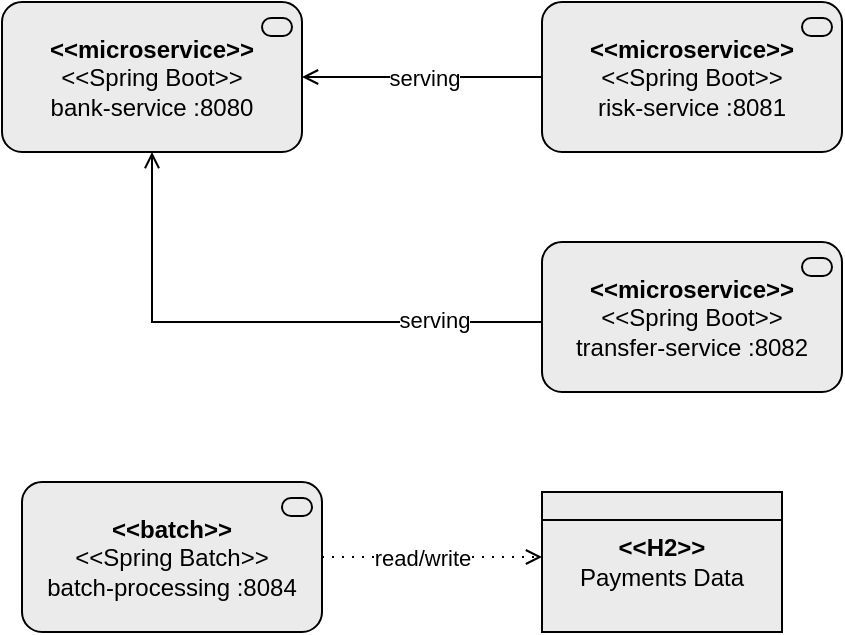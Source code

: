 <mxfile version="23.1.6" type="device">
  <diagram name="Architecture" id="cZkWRRkF8DNomMUPQQeo">
    <mxGraphModel dx="819" dy="507" grid="1" gridSize="10" guides="1" tooltips="1" connect="1" arrows="1" fold="1" page="1" pageScale="1" pageWidth="827" pageHeight="1169" math="0" shadow="0">
      <root>
        <mxCell id="InuPAqlCRP4GGSwjiaCo-0" />
        <mxCell id="InuPAqlCRP4GGSwjiaCo-1" parent="InuPAqlCRP4GGSwjiaCo-0" />
        <mxCell id="InuPAqlCRP4GGSwjiaCo-7" value="&lt;b&gt;&amp;lt;&amp;lt;microservice&amp;gt;&amp;gt;&lt;/b&gt;&lt;br&gt;&amp;lt;&amp;lt;Spring Boot&amp;gt;&amp;gt;&lt;br&gt;bank-service :8080" style="html=1;outlineConnect=0;whiteSpace=wrap;fillColor=#EBEBEB;shape=mxgraph.archimate3.application;appType=serv;archiType=rounded" vertex="1" parent="InuPAqlCRP4GGSwjiaCo-1">
          <mxGeometry x="180" y="400" width="150" height="75" as="geometry" />
        </mxCell>
        <mxCell id="InuPAqlCRP4GGSwjiaCo-8" value="&lt;b&gt;&amp;lt;&amp;lt;microservice&amp;gt;&amp;gt;&lt;br&gt;&lt;/b&gt;&amp;lt;&amp;lt;Spring Boot&amp;gt;&amp;gt;&lt;br&gt;risk-service :8081" style="html=1;outlineConnect=0;whiteSpace=wrap;fillColor=#EBEBEB;shape=mxgraph.archimate3.application;appType=serv;archiType=rounded" vertex="1" parent="InuPAqlCRP4GGSwjiaCo-1">
          <mxGeometry x="450" y="400" width="150" height="75" as="geometry" />
        </mxCell>
        <mxCell id="InuPAqlCRP4GGSwjiaCo-9" value="&lt;b&gt;&amp;lt;&amp;lt;microservice&amp;gt;&amp;gt;&lt;br&gt;&lt;/b&gt;&amp;lt;&amp;lt;Spring Boot&amp;gt;&amp;gt;&lt;br&gt;transfer-service :8082" style="html=1;outlineConnect=0;whiteSpace=wrap;fillColor=#EBEBEB;shape=mxgraph.archimate3.application;appType=serv;archiType=rounded" vertex="1" parent="InuPAqlCRP4GGSwjiaCo-1">
          <mxGeometry x="450" y="520" width="150" height="75" as="geometry" />
        </mxCell>
        <mxCell id="InuPAqlCRP4GGSwjiaCo-10" value="se" style="edgeStyle=elbowEdgeStyle;html=1;endArrow=open;elbow=vertical;endFill=1;rounded=0;" edge="1" parent="InuPAqlCRP4GGSwjiaCo-1" source="InuPAqlCRP4GGSwjiaCo-8" target="InuPAqlCRP4GGSwjiaCo-7">
          <mxGeometry width="160" relative="1" as="geometry">
            <mxPoint x="290" y="350" as="sourcePoint" />
            <mxPoint x="450" y="350" as="targetPoint" />
          </mxGeometry>
        </mxCell>
        <mxCell id="InuPAqlCRP4GGSwjiaCo-11" value="serving" style="edgeLabel;html=1;align=center;verticalAlign=middle;resizable=0;points=[];" vertex="1" connectable="0" parent="InuPAqlCRP4GGSwjiaCo-10">
          <mxGeometry x="-0.247" y="-1" relative="1" as="geometry">
            <mxPoint x="-14" y="1" as="offset" />
          </mxGeometry>
        </mxCell>
        <mxCell id="InuPAqlCRP4GGSwjiaCo-12" value="" style="edgeStyle=elbowEdgeStyle;html=1;endArrow=open;elbow=vertical;endFill=1;rounded=0;entryX=0.5;entryY=1;entryDx=0;entryDy=0;entryPerimeter=0;exitX=0;exitY=0.5;exitDx=0;exitDy=0;exitPerimeter=0;" edge="1" parent="InuPAqlCRP4GGSwjiaCo-1" source="InuPAqlCRP4GGSwjiaCo-9" target="InuPAqlCRP4GGSwjiaCo-7">
          <mxGeometry width="160" relative="1" as="geometry">
            <mxPoint x="440" y="560" as="sourcePoint" />
            <mxPoint x="450" y="350" as="targetPoint" />
            <Array as="points">
              <mxPoint x="350" y="560" />
            </Array>
          </mxGeometry>
        </mxCell>
        <mxCell id="InuPAqlCRP4GGSwjiaCo-13" value="serving" style="edgeLabel;html=1;align=center;verticalAlign=middle;resizable=0;points=[];" vertex="1" connectable="0" parent="InuPAqlCRP4GGSwjiaCo-12">
          <mxGeometry x="-0.599" y="-1" relative="1" as="geometry">
            <mxPoint as="offset" />
          </mxGeometry>
        </mxCell>
        <mxCell id="InuPAqlCRP4GGSwjiaCo-14" value="&lt;b&gt;&amp;lt;&amp;lt;H2&amp;gt;&amp;gt;&lt;/b&gt;&lt;br&gt;Payments Data" style="html=1;outlineConnect=0;whiteSpace=wrap;fillColor=#EBEBEB;shape=mxgraph.archimate3.passive;" vertex="1" parent="InuPAqlCRP4GGSwjiaCo-1">
          <mxGeometry x="450" y="645" width="120" height="70" as="geometry" />
        </mxCell>
        <mxCell id="InuPAqlCRP4GGSwjiaCo-15" value="&lt;b&gt;&amp;lt;&amp;lt;batch&amp;gt;&amp;gt;&lt;br&gt;&lt;/b&gt;&amp;lt;&amp;lt;Spring Batch&amp;gt;&amp;gt;&lt;br&gt;batch-processing :8084" style="html=1;outlineConnect=0;whiteSpace=wrap;fillColor=#EBEBEB;shape=mxgraph.archimate3.application;appType=serv;archiType=rounded" vertex="1" parent="InuPAqlCRP4GGSwjiaCo-1">
          <mxGeometry x="190" y="640" width="150" height="75" as="geometry" />
        </mxCell>
        <mxCell id="InuPAqlCRP4GGSwjiaCo-16" value="" style="edgeStyle=elbowEdgeStyle;html=1;endArrow=open;elbow=vertical;endFill=0;dashed=1;dashPattern=1 4;rounded=0;exitX=1;exitY=0.5;exitDx=0;exitDy=0;exitPerimeter=0;" edge="1" parent="InuPAqlCRP4GGSwjiaCo-1" source="InuPAqlCRP4GGSwjiaCo-15" target="InuPAqlCRP4GGSwjiaCo-14">
          <mxGeometry width="160" relative="1" as="geometry">
            <mxPoint x="500" y="610" as="sourcePoint" />
            <mxPoint x="340" y="610" as="targetPoint" />
          </mxGeometry>
        </mxCell>
        <mxCell id="InuPAqlCRP4GGSwjiaCo-17" value="read/write" style="edgeLabel;html=1;align=center;verticalAlign=middle;resizable=0;points=[];" vertex="1" connectable="0" parent="InuPAqlCRP4GGSwjiaCo-16">
          <mxGeometry x="-0.267" y="-1" relative="1" as="geometry">
            <mxPoint x="9" y="-1" as="offset" />
          </mxGeometry>
        </mxCell>
      </root>
    </mxGraphModel>
  </diagram>
</mxfile>
